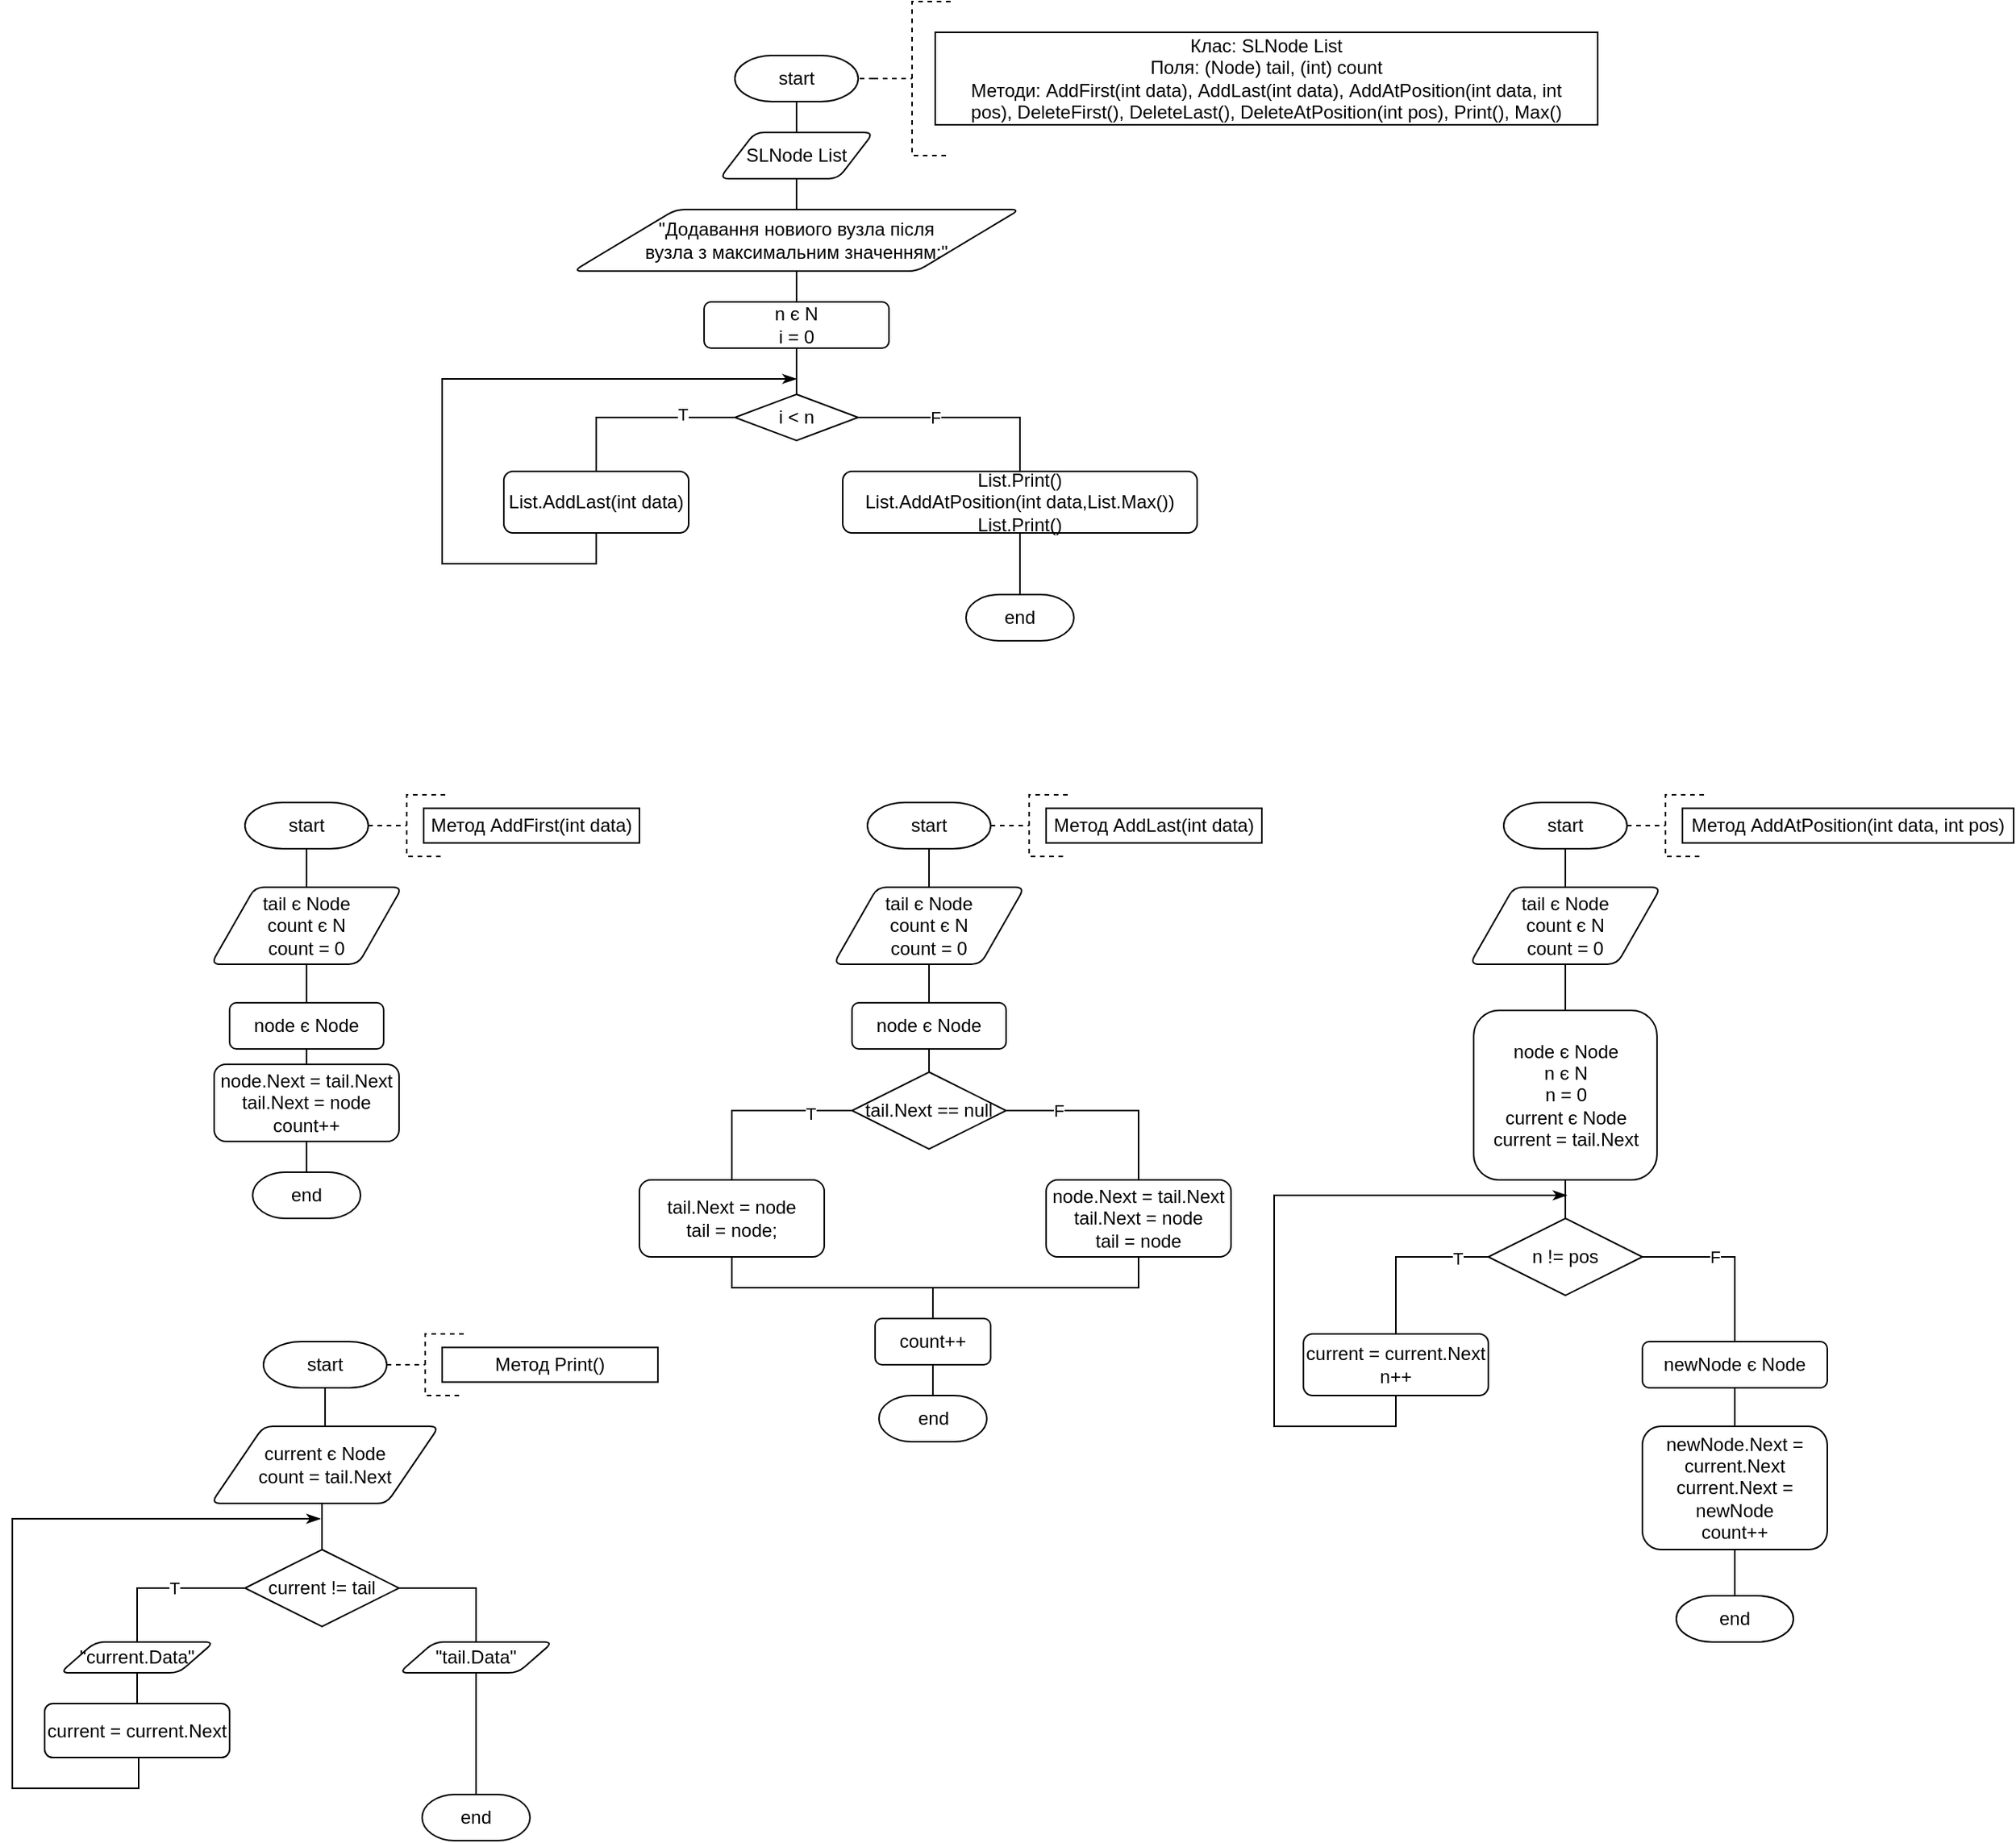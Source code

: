 <mxfile version="15.8.7" type="device"><diagram id="d8rfJs6ywB6uRPBYZ2Vh" name="Страница 1"><mxGraphModel dx="1405" dy="718" grid="1" gridSize="10" guides="1" tooltips="1" connect="1" arrows="1" fold="1" page="1" pageScale="1" pageWidth="827" pageHeight="1169" math="0" shadow="0"><root><mxCell id="0"/><mxCell id="1" parent="0"/><mxCell id="9rKtNUImhkwSU3RliCCM-2" style="edgeStyle=orthogonalEdgeStyle;rounded=0;orthogonalLoop=1;jettySize=auto;html=1;exitX=0.5;exitY=1;exitDx=0;exitDy=0;exitPerimeter=0;entryX=0.5;entryY=0;entryDx=0;entryDy=0;endArrow=none;endFill=0;" edge="1" parent="1" source="fOHRMWW_VvW6ZDDBOeXa-1" target="9rKtNUImhkwSU3RliCCM-1"><mxGeometry relative="1" as="geometry"/></mxCell><mxCell id="fOHRMWW_VvW6ZDDBOeXa-1" value="start" style="strokeWidth=1;html=1;shape=mxgraph.flowchart.terminator;whiteSpace=wrap;" parent="1" vertex="1"><mxGeometry x="350" y="40" width="80" height="30" as="geometry"/></mxCell><mxCell id="9rKtNUImhkwSU3RliCCM-8" style="edgeStyle=orthogonalEdgeStyle;rounded=0;orthogonalLoop=1;jettySize=auto;html=1;exitX=0.5;exitY=1;exitDx=0;exitDy=0;entryX=0.5;entryY=0;entryDx=0;entryDy=0;endArrow=none;endFill=0;" edge="1" parent="1" source="9rKtNUImhkwSU3RliCCM-1" target="9rKtNUImhkwSU3RliCCM-7"><mxGeometry relative="1" as="geometry"/></mxCell><mxCell id="9rKtNUImhkwSU3RliCCM-1" value="SLNode List" style="shape=parallelogram;html=1;strokeWidth=1;perimeter=parallelogramPerimeter;whiteSpace=wrap;rounded=1;arcSize=12;size=0.23;" vertex="1" parent="1"><mxGeometry x="340" y="90" width="100" height="30" as="geometry"/></mxCell><mxCell id="9rKtNUImhkwSU3RliCCM-6" style="edgeStyle=orthogonalEdgeStyle;rounded=0;orthogonalLoop=1;jettySize=auto;html=1;exitX=0;exitY=0.5;exitDx=0;exitDy=0;exitPerimeter=0;entryX=1;entryY=0.5;entryDx=0;entryDy=0;entryPerimeter=0;endArrow=none;endFill=0;dashed=1;" edge="1" parent="1" source="9rKtNUImhkwSU3RliCCM-3" target="fOHRMWW_VvW6ZDDBOeXa-1"><mxGeometry relative="1" as="geometry"/></mxCell><mxCell id="9rKtNUImhkwSU3RliCCM-3" value="" style="strokeWidth=1;html=1;shape=mxgraph.flowchart.annotation_2;align=left;labelPosition=right;pointerEvents=1;dashed=1;" vertex="1" parent="1"><mxGeometry x="440" y="5" width="50" height="100" as="geometry"/></mxCell><mxCell id="9rKtNUImhkwSU3RliCCM-5" value="Клас: SLNode List&lt;br&gt;Поля: (Node) tail, (int) count&lt;br&gt;Методи:&amp;nbsp;AddFirst(int data),&amp;nbsp;AddLast(int data),&amp;nbsp;AddAtPosition(int data, int pos),&amp;nbsp;DeleteFirst(),&amp;nbsp;DeleteLast(),&amp;nbsp;DeleteAtPosition(int pos),&amp;nbsp;Print(),&amp;nbsp;Max()" style="rounded=0;whiteSpace=wrap;html=1;" vertex="1" parent="1"><mxGeometry x="480" y="25" width="430" height="60" as="geometry"/></mxCell><mxCell id="9rKtNUImhkwSU3RliCCM-11" style="edgeStyle=orthogonalEdgeStyle;rounded=0;orthogonalLoop=1;jettySize=auto;html=1;exitX=0.5;exitY=1;exitDx=0;exitDy=0;entryX=0.5;entryY=0;entryDx=0;entryDy=0;endArrow=none;endFill=0;" edge="1" parent="1" source="9rKtNUImhkwSU3RliCCM-7" target="9rKtNUImhkwSU3RliCCM-10"><mxGeometry relative="1" as="geometry"/></mxCell><mxCell id="9rKtNUImhkwSU3RliCCM-7" value="&quot;Додавання новиого вузла після &lt;br&gt;вузла з максимальним значенням:&quot;" style="shape=parallelogram;html=1;strokeWidth=1;perimeter=parallelogramPerimeter;whiteSpace=wrap;rounded=1;arcSize=12;size=0.23;" vertex="1" parent="1"><mxGeometry x="245" y="140" width="290" height="40" as="geometry"/></mxCell><mxCell id="9rKtNUImhkwSU3RliCCM-33" style="edgeStyle=orthogonalEdgeStyle;rounded=0;orthogonalLoop=1;jettySize=auto;html=1;exitX=0.5;exitY=1;exitDx=0;exitDy=0;entryX=0.5;entryY=0;entryDx=0;entryDy=0;endArrow=none;endFill=0;" edge="1" parent="1" source="9rKtNUImhkwSU3RliCCM-9" target="9rKtNUImhkwSU3RliCCM-32"><mxGeometry relative="1" as="geometry"/></mxCell><mxCell id="9rKtNUImhkwSU3RliCCM-9" value="&lt;div&gt;node є Node&lt;/div&gt;" style="rounded=1;whiteSpace=wrap;html=1;strokeWidth=1;" vertex="1" parent="1"><mxGeometry x="22" y="655" width="100" height="30" as="geometry"/></mxCell><mxCell id="9rKtNUImhkwSU3RliCCM-14" style="edgeStyle=orthogonalEdgeStyle;rounded=0;orthogonalLoop=1;jettySize=auto;html=1;exitX=0.5;exitY=1;exitDx=0;exitDy=0;entryX=0.5;entryY=0;entryDx=0;entryDy=0;entryPerimeter=0;endArrow=none;endFill=0;" edge="1" parent="1" source="9rKtNUImhkwSU3RliCCM-10" target="9rKtNUImhkwSU3RliCCM-12"><mxGeometry relative="1" as="geometry"/></mxCell><mxCell id="9rKtNUImhkwSU3RliCCM-10" value="n є N&lt;br&gt;i = 0" style="rounded=1;whiteSpace=wrap;html=1;strokeWidth=1;" vertex="1" parent="1"><mxGeometry x="330" y="200" width="120" height="30" as="geometry"/></mxCell><mxCell id="9rKtNUImhkwSU3RliCCM-17" style="edgeStyle=orthogonalEdgeStyle;rounded=0;orthogonalLoop=1;jettySize=auto;html=1;exitX=0;exitY=0.5;exitDx=0;exitDy=0;exitPerimeter=0;entryX=0.5;entryY=0;entryDx=0;entryDy=0;endArrow=none;endFill=0;" edge="1" parent="1" source="9rKtNUImhkwSU3RliCCM-12" target="9rKtNUImhkwSU3RliCCM-16"><mxGeometry relative="1" as="geometry"/></mxCell><mxCell id="9rKtNUImhkwSU3RliCCM-18" value="T" style="edgeLabel;html=1;align=center;verticalAlign=middle;resizable=0;points=[];" vertex="1" connectable="0" parent="9rKtNUImhkwSU3RliCCM-17"><mxGeometry x="-0.456" y="-2" relative="1" as="geometry"><mxPoint as="offset"/></mxGeometry></mxCell><mxCell id="9rKtNUImhkwSU3RliCCM-21" style="edgeStyle=orthogonalEdgeStyle;rounded=0;orthogonalLoop=1;jettySize=auto;html=1;exitX=1;exitY=0.5;exitDx=0;exitDy=0;exitPerimeter=0;entryX=0.5;entryY=0;entryDx=0;entryDy=0;endArrow=none;endFill=0;" edge="1" parent="1" source="9rKtNUImhkwSU3RliCCM-12" target="9rKtNUImhkwSU3RliCCM-20"><mxGeometry relative="1" as="geometry"/></mxCell><mxCell id="9rKtNUImhkwSU3RliCCM-22" value="F" style="edgeLabel;html=1;align=center;verticalAlign=middle;resizable=0;points=[];" vertex="1" connectable="0" parent="9rKtNUImhkwSU3RliCCM-21"><mxGeometry x="0.024" y="2" relative="1" as="geometry"><mxPoint x="-22" y="2" as="offset"/></mxGeometry></mxCell><mxCell id="9rKtNUImhkwSU3RliCCM-12" value="i &amp;lt; n" style="strokeWidth=1;html=1;shape=mxgraph.flowchart.decision;whiteSpace=wrap;" vertex="1" parent="1"><mxGeometry x="350" y="260" width="80" height="30" as="geometry"/></mxCell><mxCell id="9rKtNUImhkwSU3RliCCM-15" style="edgeStyle=orthogonalEdgeStyle;rounded=0;orthogonalLoop=1;jettySize=auto;html=1;exitX=0.5;exitY=1;exitDx=0;exitDy=0;exitPerimeter=0;endArrow=none;endFill=0;" edge="1" parent="1" source="9rKtNUImhkwSU3RliCCM-12" target="9rKtNUImhkwSU3RliCCM-12"><mxGeometry relative="1" as="geometry"/></mxCell><mxCell id="9rKtNUImhkwSU3RliCCM-19" style="edgeStyle=orthogonalEdgeStyle;rounded=0;orthogonalLoop=1;jettySize=auto;html=1;exitX=0.5;exitY=1;exitDx=0;exitDy=0;endArrow=classicThin;endFill=1;" edge="1" parent="1" source="9rKtNUImhkwSU3RliCCM-16"><mxGeometry relative="1" as="geometry"><mxPoint x="390" y="250" as="targetPoint"/><Array as="points"><mxPoint x="260" y="370"/><mxPoint x="160" y="370"/><mxPoint x="160" y="250"/></Array></mxGeometry></mxCell><mxCell id="9rKtNUImhkwSU3RliCCM-16" value="List.AddLast(int data)" style="rounded=1;whiteSpace=wrap;html=1;strokeWidth=1;" vertex="1" parent="1"><mxGeometry x="200" y="310" width="120" height="40" as="geometry"/></mxCell><mxCell id="9rKtNUImhkwSU3RliCCM-24" style="edgeStyle=orthogonalEdgeStyle;rounded=0;orthogonalLoop=1;jettySize=auto;html=1;exitX=0.5;exitY=1;exitDx=0;exitDy=0;entryX=0.5;entryY=0;entryDx=0;entryDy=0;entryPerimeter=0;endArrow=none;endFill=0;" edge="1" parent="1" source="9rKtNUImhkwSU3RliCCM-20" target="9rKtNUImhkwSU3RliCCM-23"><mxGeometry relative="1" as="geometry"/></mxCell><mxCell id="9rKtNUImhkwSU3RliCCM-20" value="&lt;span&gt;List.Print()&lt;br&gt;&lt;div&gt;List.AddAtPosition(int data,List.Max())&lt;/div&gt;&lt;div&gt;&lt;span&gt;List.Print()&lt;/span&gt;&lt;/div&gt;&lt;/span&gt;" style="rounded=1;whiteSpace=wrap;html=1;strokeWidth=1;" vertex="1" parent="1"><mxGeometry x="420" y="310" width="230" height="40" as="geometry"/></mxCell><mxCell id="9rKtNUImhkwSU3RliCCM-23" value="end" style="strokeWidth=1;html=1;shape=mxgraph.flowchart.terminator;whiteSpace=wrap;" vertex="1" parent="1"><mxGeometry x="500" y="390" width="70" height="30" as="geometry"/></mxCell><mxCell id="9rKtNUImhkwSU3RliCCM-30" style="edgeStyle=orthogonalEdgeStyle;rounded=0;orthogonalLoop=1;jettySize=auto;html=1;exitX=0.5;exitY=1;exitDx=0;exitDy=0;exitPerimeter=0;entryX=0.5;entryY=0;entryDx=0;entryDy=0;endArrow=none;endFill=0;" edge="1" parent="1" source="9rKtNUImhkwSU3RliCCM-25" target="9rKtNUImhkwSU3RliCCM-29"><mxGeometry relative="1" as="geometry"/></mxCell><mxCell id="9rKtNUImhkwSU3RliCCM-25" value="start" style="strokeWidth=1;html=1;shape=mxgraph.flowchart.terminator;whiteSpace=wrap;" vertex="1" parent="1"><mxGeometry x="32" y="525" width="80" height="30" as="geometry"/></mxCell><mxCell id="9rKtNUImhkwSU3RliCCM-26" value="" style="strokeWidth=1;html=1;shape=mxgraph.flowchart.annotation_2;align=left;labelPosition=right;pointerEvents=1;dashed=1;" vertex="1" parent="1"><mxGeometry x="112" y="520" width="50" height="40" as="geometry"/></mxCell><mxCell id="9rKtNUImhkwSU3RliCCM-27" value="Метод AddFirst(int data)" style="rounded=0;whiteSpace=wrap;html=1;" vertex="1" parent="1"><mxGeometry x="148" y="528.75" width="140" height="22.5" as="geometry"/></mxCell><mxCell id="9rKtNUImhkwSU3RliCCM-31" style="edgeStyle=orthogonalEdgeStyle;rounded=0;orthogonalLoop=1;jettySize=auto;html=1;exitX=0.5;exitY=1;exitDx=0;exitDy=0;entryX=0.5;entryY=0;entryDx=0;entryDy=0;endArrow=none;endFill=0;" edge="1" parent="1" source="9rKtNUImhkwSU3RliCCM-29" target="9rKtNUImhkwSU3RliCCM-9"><mxGeometry relative="1" as="geometry"/></mxCell><mxCell id="9rKtNUImhkwSU3RliCCM-29" value="&lt;div&gt;tail є Node&lt;/div&gt;&lt;div&gt;count є N&lt;/div&gt;&lt;div&gt;count = 0&lt;/div&gt;" style="shape=parallelogram;html=1;strokeWidth=1;perimeter=parallelogramPerimeter;whiteSpace=wrap;rounded=1;arcSize=12;size=0.23;" vertex="1" parent="1"><mxGeometry x="10" y="580" width="124" height="50" as="geometry"/></mxCell><mxCell id="9rKtNUImhkwSU3RliCCM-32" value="&lt;div&gt;node.Next = tail.Next&lt;/div&gt;&lt;div&gt;&lt;span&gt;tail.Next = node&lt;/span&gt;&lt;/div&gt;&lt;div&gt;&lt;span&gt;count++&lt;/span&gt;&lt;/div&gt;" style="rounded=1;whiteSpace=wrap;html=1;strokeWidth=1;" vertex="1" parent="1"><mxGeometry x="12" y="695" width="120" height="50" as="geometry"/></mxCell><mxCell id="9rKtNUImhkwSU3RliCCM-36" style="edgeStyle=orthogonalEdgeStyle;rounded=0;orthogonalLoop=1;jettySize=auto;html=1;exitX=0.5;exitY=0;exitDx=0;exitDy=0;exitPerimeter=0;entryX=0.5;entryY=1;entryDx=0;entryDy=0;endArrow=none;endFill=0;" edge="1" parent="1" source="9rKtNUImhkwSU3RliCCM-34" target="9rKtNUImhkwSU3RliCCM-32"><mxGeometry relative="1" as="geometry"/></mxCell><mxCell id="9rKtNUImhkwSU3RliCCM-34" value="end" style="strokeWidth=1;html=1;shape=mxgraph.flowchart.terminator;whiteSpace=wrap;" vertex="1" parent="1"><mxGeometry x="37" y="765" width="70" height="30" as="geometry"/></mxCell><mxCell id="9rKtNUImhkwSU3RliCCM-49" style="edgeStyle=orthogonalEdgeStyle;rounded=0;orthogonalLoop=1;jettySize=auto;html=1;exitX=0.5;exitY=1;exitDx=0;exitDy=0;entryX=0.5;entryY=0;entryDx=0;entryDy=0;entryPerimeter=0;endArrow=none;endFill=0;" edge="1" parent="1" source="9rKtNUImhkwSU3RliCCM-38" target="9rKtNUImhkwSU3RliCCM-48"><mxGeometry relative="1" as="geometry"/></mxCell><mxCell id="9rKtNUImhkwSU3RliCCM-38" value="&lt;div&gt;node є Node&lt;/div&gt;" style="rounded=1;whiteSpace=wrap;html=1;strokeWidth=1;" vertex="1" parent="1"><mxGeometry x="426" y="655" width="100" height="30" as="geometry"/></mxCell><mxCell id="9rKtNUImhkwSU3RliCCM-39" style="edgeStyle=orthogonalEdgeStyle;rounded=0;orthogonalLoop=1;jettySize=auto;html=1;exitX=0.5;exitY=1;exitDx=0;exitDy=0;exitPerimeter=0;entryX=0.5;entryY=0;entryDx=0;entryDy=0;endArrow=none;endFill=0;" edge="1" parent="1" source="9rKtNUImhkwSU3RliCCM-40" target="9rKtNUImhkwSU3RliCCM-44"><mxGeometry relative="1" as="geometry"/></mxCell><mxCell id="9rKtNUImhkwSU3RliCCM-40" value="start" style="strokeWidth=1;html=1;shape=mxgraph.flowchart.terminator;whiteSpace=wrap;" vertex="1" parent="1"><mxGeometry x="436" y="525" width="80" height="30" as="geometry"/></mxCell><mxCell id="9rKtNUImhkwSU3RliCCM-41" value="" style="strokeWidth=1;html=1;shape=mxgraph.flowchart.annotation_2;align=left;labelPosition=right;pointerEvents=1;dashed=1;" vertex="1" parent="1"><mxGeometry x="516" y="520" width="50" height="40" as="geometry"/></mxCell><mxCell id="9rKtNUImhkwSU3RliCCM-42" value="Метод AddLast(int data)" style="rounded=0;whiteSpace=wrap;html=1;" vertex="1" parent="1"><mxGeometry x="552" y="528.75" width="140" height="22.5" as="geometry"/></mxCell><mxCell id="9rKtNUImhkwSU3RliCCM-43" style="edgeStyle=orthogonalEdgeStyle;rounded=0;orthogonalLoop=1;jettySize=auto;html=1;exitX=0.5;exitY=1;exitDx=0;exitDy=0;entryX=0.5;entryY=0;entryDx=0;entryDy=0;endArrow=none;endFill=0;" edge="1" parent="1" source="9rKtNUImhkwSU3RliCCM-44" target="9rKtNUImhkwSU3RliCCM-38"><mxGeometry relative="1" as="geometry"/></mxCell><mxCell id="9rKtNUImhkwSU3RliCCM-44" value="&lt;div&gt;tail є Node&lt;/div&gt;&lt;div&gt;count є N&lt;/div&gt;&lt;div&gt;count = 0&lt;/div&gt;" style="shape=parallelogram;html=1;strokeWidth=1;perimeter=parallelogramPerimeter;whiteSpace=wrap;rounded=1;arcSize=12;size=0.23;" vertex="1" parent="1"><mxGeometry x="414" y="580" width="124" height="50" as="geometry"/></mxCell><mxCell id="9rKtNUImhkwSU3RliCCM-56" style="edgeStyle=orthogonalEdgeStyle;rounded=0;orthogonalLoop=1;jettySize=auto;html=1;exitX=0.5;exitY=1;exitDx=0;exitDy=0;entryX=0.5;entryY=0;entryDx=0;entryDy=0;endArrow=none;endFill=0;" edge="1" parent="1" source="9rKtNUImhkwSU3RliCCM-45" target="9rKtNUImhkwSU3RliCCM-51"><mxGeometry relative="1" as="geometry"/></mxCell><mxCell id="9rKtNUImhkwSU3RliCCM-45" value="&lt;div&gt;node.Next = tail.Next&lt;/div&gt;&lt;div&gt;&lt;span&gt;tail.Next = node&lt;/span&gt;&lt;/div&gt;&lt;div&gt;&lt;span&gt;tail = node&lt;br&gt;&lt;/span&gt;&lt;/div&gt;" style="rounded=1;whiteSpace=wrap;html=1;strokeWidth=1;" vertex="1" parent="1"><mxGeometry x="552" y="770" width="120" height="50" as="geometry"/></mxCell><mxCell id="9rKtNUImhkwSU3RliCCM-47" value="end" style="strokeWidth=1;html=1;shape=mxgraph.flowchart.terminator;whiteSpace=wrap;" vertex="1" parent="1"><mxGeometry x="443.5" y="910" width="70" height="30" as="geometry"/></mxCell><mxCell id="9rKtNUImhkwSU3RliCCM-52" style="edgeStyle=orthogonalEdgeStyle;rounded=0;orthogonalLoop=1;jettySize=auto;html=1;exitX=0;exitY=0.5;exitDx=0;exitDy=0;exitPerimeter=0;entryX=0.5;entryY=0;entryDx=0;entryDy=0;endArrow=none;endFill=0;" edge="1" parent="1" source="9rKtNUImhkwSU3RliCCM-48" target="9rKtNUImhkwSU3RliCCM-50"><mxGeometry relative="1" as="geometry"/></mxCell><mxCell id="9rKtNUImhkwSU3RliCCM-53" value="T" style="edgeLabel;html=1;align=center;verticalAlign=middle;resizable=0;points=[];" vertex="1" connectable="0" parent="9rKtNUImhkwSU3RliCCM-52"><mxGeometry x="-0.561" y="2" relative="1" as="geometry"><mxPoint as="offset"/></mxGeometry></mxCell><mxCell id="9rKtNUImhkwSU3RliCCM-54" style="edgeStyle=orthogonalEdgeStyle;rounded=0;orthogonalLoop=1;jettySize=auto;html=1;exitX=1;exitY=0.5;exitDx=0;exitDy=0;exitPerimeter=0;entryX=0.5;entryY=0;entryDx=0;entryDy=0;endArrow=none;endFill=0;" edge="1" parent="1" source="9rKtNUImhkwSU3RliCCM-48" target="9rKtNUImhkwSU3RliCCM-45"><mxGeometry relative="1" as="geometry"/></mxCell><mxCell id="9rKtNUImhkwSU3RliCCM-55" value="F" style="edgeLabel;html=1;align=center;verticalAlign=middle;resizable=0;points=[];" vertex="1" connectable="0" parent="9rKtNUImhkwSU3RliCCM-54"><mxGeometry x="-0.16" y="-2" relative="1" as="geometry"><mxPoint x="-21" y="-2" as="offset"/></mxGeometry></mxCell><mxCell id="9rKtNUImhkwSU3RliCCM-48" value="tail.Next == null" style="strokeWidth=1;html=1;shape=mxgraph.flowchart.decision;whiteSpace=wrap;" vertex="1" parent="1"><mxGeometry x="426" y="700" width="100" height="50" as="geometry"/></mxCell><mxCell id="9rKtNUImhkwSU3RliCCM-57" style="edgeStyle=orthogonalEdgeStyle;rounded=0;orthogonalLoop=1;jettySize=auto;html=1;exitX=0.5;exitY=1;exitDx=0;exitDy=0;entryX=0.5;entryY=0;entryDx=0;entryDy=0;endArrow=none;endFill=0;" edge="1" parent="1" source="9rKtNUImhkwSU3RliCCM-50" target="9rKtNUImhkwSU3RliCCM-51"><mxGeometry relative="1" as="geometry"/></mxCell><mxCell id="9rKtNUImhkwSU3RliCCM-50" value="&lt;div&gt;tail.Next = node&lt;/div&gt;&lt;div&gt;&lt;span&gt;tail = node;&lt;/span&gt;&lt;/div&gt;" style="rounded=1;whiteSpace=wrap;html=1;strokeWidth=1;" vertex="1" parent="1"><mxGeometry x="288" y="770" width="120" height="50" as="geometry"/></mxCell><mxCell id="9rKtNUImhkwSU3RliCCM-58" style="edgeStyle=orthogonalEdgeStyle;rounded=0;orthogonalLoop=1;jettySize=auto;html=1;exitX=0.5;exitY=1;exitDx=0;exitDy=0;entryX=0.5;entryY=0;entryDx=0;entryDy=0;entryPerimeter=0;endArrow=none;endFill=0;" edge="1" parent="1" source="9rKtNUImhkwSU3RliCCM-51" target="9rKtNUImhkwSU3RliCCM-47"><mxGeometry relative="1" as="geometry"/></mxCell><mxCell id="9rKtNUImhkwSU3RliCCM-51" value="&lt;span&gt;count++&lt;/span&gt;" style="rounded=1;whiteSpace=wrap;html=1;strokeWidth=1;" vertex="1" parent="1"><mxGeometry x="441" y="860" width="75" height="30" as="geometry"/></mxCell><mxCell id="9rKtNUImhkwSU3RliCCM-78" style="edgeStyle=orthogonalEdgeStyle;rounded=0;orthogonalLoop=1;jettySize=auto;html=1;exitX=0.5;exitY=1;exitDx=0;exitDy=0;entryX=0.5;entryY=0;entryDx=0;entryDy=0;entryPerimeter=0;endArrow=none;endFill=0;" edge="1" parent="1" source="9rKtNUImhkwSU3RliCCM-67" target="9rKtNUImhkwSU3RliCCM-77"><mxGeometry relative="1" as="geometry"/></mxCell><mxCell id="9rKtNUImhkwSU3RliCCM-67" value="&lt;div&gt;node є Node&lt;/div&gt;&lt;div&gt;n є N&lt;br&gt;&lt;/div&gt;&lt;div&gt;n = 0&lt;br&gt;&lt;/div&gt;&lt;div&gt;current є Node&lt;/div&gt;&lt;div&gt;current = tail.Next&lt;br&gt;&lt;/div&gt;" style="rounded=1;whiteSpace=wrap;html=1;strokeWidth=1;" vertex="1" parent="1"><mxGeometry x="829.5" y="660" width="119" height="110" as="geometry"/></mxCell><mxCell id="9rKtNUImhkwSU3RliCCM-68" style="edgeStyle=orthogonalEdgeStyle;rounded=0;orthogonalLoop=1;jettySize=auto;html=1;exitX=0.5;exitY=1;exitDx=0;exitDy=0;exitPerimeter=0;entryX=0.5;entryY=0;entryDx=0;entryDy=0;endArrow=none;endFill=0;" edge="1" parent="1" source="9rKtNUImhkwSU3RliCCM-69" target="9rKtNUImhkwSU3RliCCM-73"><mxGeometry relative="1" as="geometry"/></mxCell><mxCell id="9rKtNUImhkwSU3RliCCM-69" value="start" style="strokeWidth=1;html=1;shape=mxgraph.flowchart.terminator;whiteSpace=wrap;" vertex="1" parent="1"><mxGeometry x="849" y="525" width="80" height="30" as="geometry"/></mxCell><mxCell id="9rKtNUImhkwSU3RliCCM-70" value="" style="strokeWidth=1;html=1;shape=mxgraph.flowchart.annotation_2;align=left;labelPosition=right;pointerEvents=1;dashed=1;" vertex="1" parent="1"><mxGeometry x="929" y="520" width="50" height="40" as="geometry"/></mxCell><mxCell id="9rKtNUImhkwSU3RliCCM-71" value="Метод AddAtPosition(int data, int pos)" style="rounded=0;whiteSpace=wrap;html=1;" vertex="1" parent="1"><mxGeometry x="965" y="528.75" width="215" height="22.5" as="geometry"/></mxCell><mxCell id="9rKtNUImhkwSU3RliCCM-72" style="edgeStyle=orthogonalEdgeStyle;rounded=0;orthogonalLoop=1;jettySize=auto;html=1;exitX=0.5;exitY=1;exitDx=0;exitDy=0;entryX=0.5;entryY=0;entryDx=0;entryDy=0;endArrow=none;endFill=0;" edge="1" parent="1" source="9rKtNUImhkwSU3RliCCM-73" target="9rKtNUImhkwSU3RliCCM-67"><mxGeometry relative="1" as="geometry"/></mxCell><mxCell id="9rKtNUImhkwSU3RliCCM-73" value="&lt;div&gt;tail є Node&lt;/div&gt;&lt;div&gt;count є N&lt;/div&gt;&lt;div&gt;count = 0&lt;/div&gt;" style="shape=parallelogram;html=1;strokeWidth=1;perimeter=parallelogramPerimeter;whiteSpace=wrap;rounded=1;arcSize=12;size=0.23;" vertex="1" parent="1"><mxGeometry x="827" y="580" width="124" height="50" as="geometry"/></mxCell><mxCell id="9rKtNUImhkwSU3RliCCM-74" value="&lt;div&gt;&lt;div&gt;newNode.Next = current.Next&lt;/div&gt;&lt;div&gt;&lt;span&gt;current.Next = newNode&lt;/span&gt;&lt;/div&gt;&lt;div&gt;&lt;span&gt;count++&lt;/span&gt;&lt;/div&gt;&lt;/div&gt;" style="rounded=1;whiteSpace=wrap;html=1;strokeWidth=1;" vertex="1" parent="1"><mxGeometry x="939" y="930" width="120" height="80" as="geometry"/></mxCell><mxCell id="9rKtNUImhkwSU3RliCCM-75" style="edgeStyle=orthogonalEdgeStyle;rounded=0;orthogonalLoop=1;jettySize=auto;html=1;exitX=0.5;exitY=0;exitDx=0;exitDy=0;exitPerimeter=0;entryX=0.5;entryY=1;entryDx=0;entryDy=0;endArrow=none;endFill=0;" edge="1" parent="1" source="9rKtNUImhkwSU3RliCCM-76" target="9rKtNUImhkwSU3RliCCM-74"><mxGeometry relative="1" as="geometry"/></mxCell><mxCell id="9rKtNUImhkwSU3RliCCM-76" value="end" style="strokeWidth=1;html=1;shape=mxgraph.flowchart.terminator;whiteSpace=wrap;" vertex="1" parent="1"><mxGeometry x="961" y="1040" width="76" height="30" as="geometry"/></mxCell><mxCell id="9rKtNUImhkwSU3RliCCM-80" style="edgeStyle=orthogonalEdgeStyle;rounded=0;orthogonalLoop=1;jettySize=auto;html=1;exitX=0;exitY=0.5;exitDx=0;exitDy=0;exitPerimeter=0;entryX=0.5;entryY=0;entryDx=0;entryDy=0;endArrow=none;endFill=0;" edge="1" parent="1" source="9rKtNUImhkwSU3RliCCM-77" target="9rKtNUImhkwSU3RliCCM-79"><mxGeometry relative="1" as="geometry"/></mxCell><mxCell id="9rKtNUImhkwSU3RliCCM-81" value="T" style="edgeLabel;html=1;align=center;verticalAlign=middle;resizable=0;points=[];" vertex="1" connectable="0" parent="9rKtNUImhkwSU3RliCCM-80"><mxGeometry x="-0.636" y="1" relative="1" as="geometry"><mxPoint as="offset"/></mxGeometry></mxCell><mxCell id="9rKtNUImhkwSU3RliCCM-83" style="edgeStyle=orthogonalEdgeStyle;rounded=0;orthogonalLoop=1;jettySize=auto;html=1;exitX=1;exitY=0.5;exitDx=0;exitDy=0;exitPerimeter=0;endArrow=none;endFill=0;entryX=0.5;entryY=0;entryDx=0;entryDy=0;" edge="1" parent="1" source="9rKtNUImhkwSU3RliCCM-77" target="9rKtNUImhkwSU3RliCCM-85"><mxGeometry relative="1" as="geometry"><mxPoint x="1040" y="840" as="targetPoint"/></mxGeometry></mxCell><mxCell id="9rKtNUImhkwSU3RliCCM-84" value="F" style="edgeLabel;html=1;align=center;verticalAlign=middle;resizable=0;points=[];" vertex="1" connectable="0" parent="9rKtNUImhkwSU3RliCCM-83"><mxGeometry x="-0.179" relative="1" as="geometry"><mxPoint as="offset"/></mxGeometry></mxCell><mxCell id="9rKtNUImhkwSU3RliCCM-77" value="n != pos" style="strokeWidth=1;html=1;shape=mxgraph.flowchart.decision;whiteSpace=wrap;" vertex="1" parent="1"><mxGeometry x="839" y="795" width="100" height="50" as="geometry"/></mxCell><mxCell id="9rKtNUImhkwSU3RliCCM-82" style="edgeStyle=orthogonalEdgeStyle;rounded=0;orthogonalLoop=1;jettySize=auto;html=1;exitX=0.5;exitY=1;exitDx=0;exitDy=0;endArrow=classicThin;endFill=1;" edge="1" parent="1" source="9rKtNUImhkwSU3RliCCM-79"><mxGeometry relative="1" as="geometry"><mxPoint x="890" y="780" as="targetPoint"/><Array as="points"><mxPoint x="779" y="930"/><mxPoint x="700" y="930"/><mxPoint x="700" y="780"/></Array></mxGeometry></mxCell><mxCell id="9rKtNUImhkwSU3RliCCM-79" value="&lt;div&gt;current = current.Next&lt;/div&gt;&lt;div&gt;&lt;span&gt;n++&lt;/span&gt;&lt;/div&gt;" style="rounded=1;whiteSpace=wrap;html=1;strokeWidth=1;" vertex="1" parent="1"><mxGeometry x="719" y="870" width="120" height="40" as="geometry"/></mxCell><mxCell id="9rKtNUImhkwSU3RliCCM-86" style="edgeStyle=orthogonalEdgeStyle;rounded=0;orthogonalLoop=1;jettySize=auto;html=1;exitX=0.5;exitY=1;exitDx=0;exitDy=0;entryX=0.5;entryY=0;entryDx=0;entryDy=0;endArrow=none;endFill=0;" edge="1" parent="1" source="9rKtNUImhkwSU3RliCCM-85" target="9rKtNUImhkwSU3RliCCM-74"><mxGeometry relative="1" as="geometry"/></mxCell><mxCell id="9rKtNUImhkwSU3RliCCM-85" value="newNode є Node" style="rounded=1;whiteSpace=wrap;html=1;strokeWidth=1;" vertex="1" parent="1"><mxGeometry x="939" y="875" width="120" height="30" as="geometry"/></mxCell><mxCell id="9rKtNUImhkwSU3RliCCM-89" style="edgeStyle=orthogonalEdgeStyle;rounded=0;orthogonalLoop=1;jettySize=auto;html=1;exitX=0.5;exitY=1;exitDx=0;exitDy=0;exitPerimeter=0;entryX=0.5;entryY=0;entryDx=0;entryDy=0;endArrow=none;endFill=0;" edge="1" parent="1" source="9rKtNUImhkwSU3RliCCM-90" target="9rKtNUImhkwSU3RliCCM-94"><mxGeometry relative="1" as="geometry"/></mxCell><mxCell id="9rKtNUImhkwSU3RliCCM-90" value="start" style="strokeWidth=1;html=1;shape=mxgraph.flowchart.terminator;whiteSpace=wrap;" vertex="1" parent="1"><mxGeometry x="44" y="875" width="80" height="30" as="geometry"/></mxCell><mxCell id="9rKtNUImhkwSU3RliCCM-91" value="" style="strokeWidth=1;html=1;shape=mxgraph.flowchart.annotation_2;align=left;labelPosition=right;pointerEvents=1;dashed=1;" vertex="1" parent="1"><mxGeometry x="124" y="870" width="50" height="40" as="geometry"/></mxCell><mxCell id="9rKtNUImhkwSU3RliCCM-92" value="Метод Print()" style="rounded=0;whiteSpace=wrap;html=1;" vertex="1" parent="1"><mxGeometry x="160" y="878.75" width="140" height="22.5" as="geometry"/></mxCell><mxCell id="9rKtNUImhkwSU3RliCCM-99" style="edgeStyle=orthogonalEdgeStyle;rounded=0;orthogonalLoop=1;jettySize=auto;html=1;exitX=0.5;exitY=1;exitDx=0;exitDy=0;entryX=0.5;entryY=0;entryDx=0;entryDy=0;entryPerimeter=0;endArrow=none;endFill=0;" edge="1" parent="1" source="9rKtNUImhkwSU3RliCCM-94" target="9rKtNUImhkwSU3RliCCM-98"><mxGeometry relative="1" as="geometry"/></mxCell><mxCell id="9rKtNUImhkwSU3RliCCM-94" value="&lt;div&gt;&lt;span&gt;current є Node&lt;/span&gt;&lt;/div&gt;&lt;div&gt;count = tail.Next&lt;/div&gt;" style="shape=parallelogram;html=1;strokeWidth=1;perimeter=parallelogramPerimeter;whiteSpace=wrap;rounded=1;arcSize=12;size=0.23;" vertex="1" parent="1"><mxGeometry x="10" y="930" width="148" height="50" as="geometry"/></mxCell><mxCell id="9rKtNUImhkwSU3RliCCM-97" value="end" style="strokeWidth=1;html=1;shape=mxgraph.flowchart.terminator;whiteSpace=wrap;" vertex="1" parent="1"><mxGeometry x="147" y="1169" width="70" height="30" as="geometry"/></mxCell><mxCell id="9rKtNUImhkwSU3RliCCM-101" style="edgeStyle=orthogonalEdgeStyle;rounded=0;orthogonalLoop=1;jettySize=auto;html=1;exitX=0;exitY=0.5;exitDx=0;exitDy=0;exitPerimeter=0;entryX=0.5;entryY=0;entryDx=0;entryDy=0;endArrow=none;endFill=0;" edge="1" parent="1" source="9rKtNUImhkwSU3RliCCM-98" target="9rKtNUImhkwSU3RliCCM-100"><mxGeometry relative="1" as="geometry"/></mxCell><mxCell id="9rKtNUImhkwSU3RliCCM-102" value="T" style="edgeLabel;html=1;align=center;verticalAlign=middle;resizable=0;points=[];" vertex="1" connectable="0" parent="9rKtNUImhkwSU3RliCCM-101"><mxGeometry x="-0.124" y="2" relative="1" as="geometry"><mxPoint y="-2" as="offset"/></mxGeometry></mxCell><mxCell id="9rKtNUImhkwSU3RliCCM-108" style="edgeStyle=orthogonalEdgeStyle;rounded=0;orthogonalLoop=1;jettySize=auto;html=1;exitX=1;exitY=0.5;exitDx=0;exitDy=0;exitPerimeter=0;entryX=0.5;entryY=0;entryDx=0;entryDy=0;endArrow=none;endFill=0;" edge="1" parent="1" source="9rKtNUImhkwSU3RliCCM-98" target="9rKtNUImhkwSU3RliCCM-107"><mxGeometry relative="1" as="geometry"/></mxCell><mxCell id="9rKtNUImhkwSU3RliCCM-98" value="current != tail" style="strokeWidth=1;html=1;shape=mxgraph.flowchart.decision;whiteSpace=wrap;" vertex="1" parent="1"><mxGeometry x="32" y="1010" width="100" height="50" as="geometry"/></mxCell><mxCell id="9rKtNUImhkwSU3RliCCM-105" style="edgeStyle=orthogonalEdgeStyle;rounded=0;orthogonalLoop=1;jettySize=auto;html=1;exitX=0.5;exitY=1;exitDx=0;exitDy=0;entryX=0.5;entryY=0;entryDx=0;entryDy=0;endArrow=none;endFill=0;" edge="1" parent="1" source="9rKtNUImhkwSU3RliCCM-100" target="9rKtNUImhkwSU3RliCCM-104"><mxGeometry relative="1" as="geometry"/></mxCell><mxCell id="9rKtNUImhkwSU3RliCCM-100" value="&quot;current.Data&quot;" style="shape=parallelogram;html=1;strokeWidth=1;perimeter=parallelogramPerimeter;whiteSpace=wrap;rounded=1;arcSize=12;size=0.23;" vertex="1" parent="1"><mxGeometry x="-88" y="1070" width="100" height="20" as="geometry"/></mxCell><mxCell id="9rKtNUImhkwSU3RliCCM-106" style="edgeStyle=orthogonalEdgeStyle;rounded=0;orthogonalLoop=1;jettySize=auto;html=1;exitX=0.5;exitY=1;exitDx=0;exitDy=0;endArrow=classicThin;endFill=1;" edge="1" parent="1"><mxGeometry relative="1" as="geometry"><mxPoint x="81" y="990" as="targetPoint"/><mxPoint x="-37" y="1145" as="sourcePoint"/><Array as="points"><mxPoint x="-37" y="1165"/><mxPoint x="-119" y="1165"/><mxPoint x="-119" y="990"/></Array></mxGeometry></mxCell><mxCell id="9rKtNUImhkwSU3RliCCM-104" value="current = current.Next" style="rounded=1;whiteSpace=wrap;html=1;strokeWidth=1;" vertex="1" parent="1"><mxGeometry x="-98" y="1110" width="120" height="35" as="geometry"/></mxCell><mxCell id="9rKtNUImhkwSU3RliCCM-109" style="edgeStyle=orthogonalEdgeStyle;rounded=0;orthogonalLoop=1;jettySize=auto;html=1;exitX=0.5;exitY=1;exitDx=0;exitDy=0;endArrow=none;endFill=0;" edge="1" parent="1" source="9rKtNUImhkwSU3RliCCM-107" target="9rKtNUImhkwSU3RliCCM-97"><mxGeometry relative="1" as="geometry"/></mxCell><mxCell id="9rKtNUImhkwSU3RliCCM-107" value="&quot;tail.Data&quot;" style="shape=parallelogram;html=1;strokeWidth=1;perimeter=parallelogramPerimeter;whiteSpace=wrap;rounded=1;arcSize=12;size=0.23;" vertex="1" parent="1"><mxGeometry x="132" y="1070" width="100" height="20" as="geometry"/></mxCell></root></mxGraphModel></diagram></mxfile>
